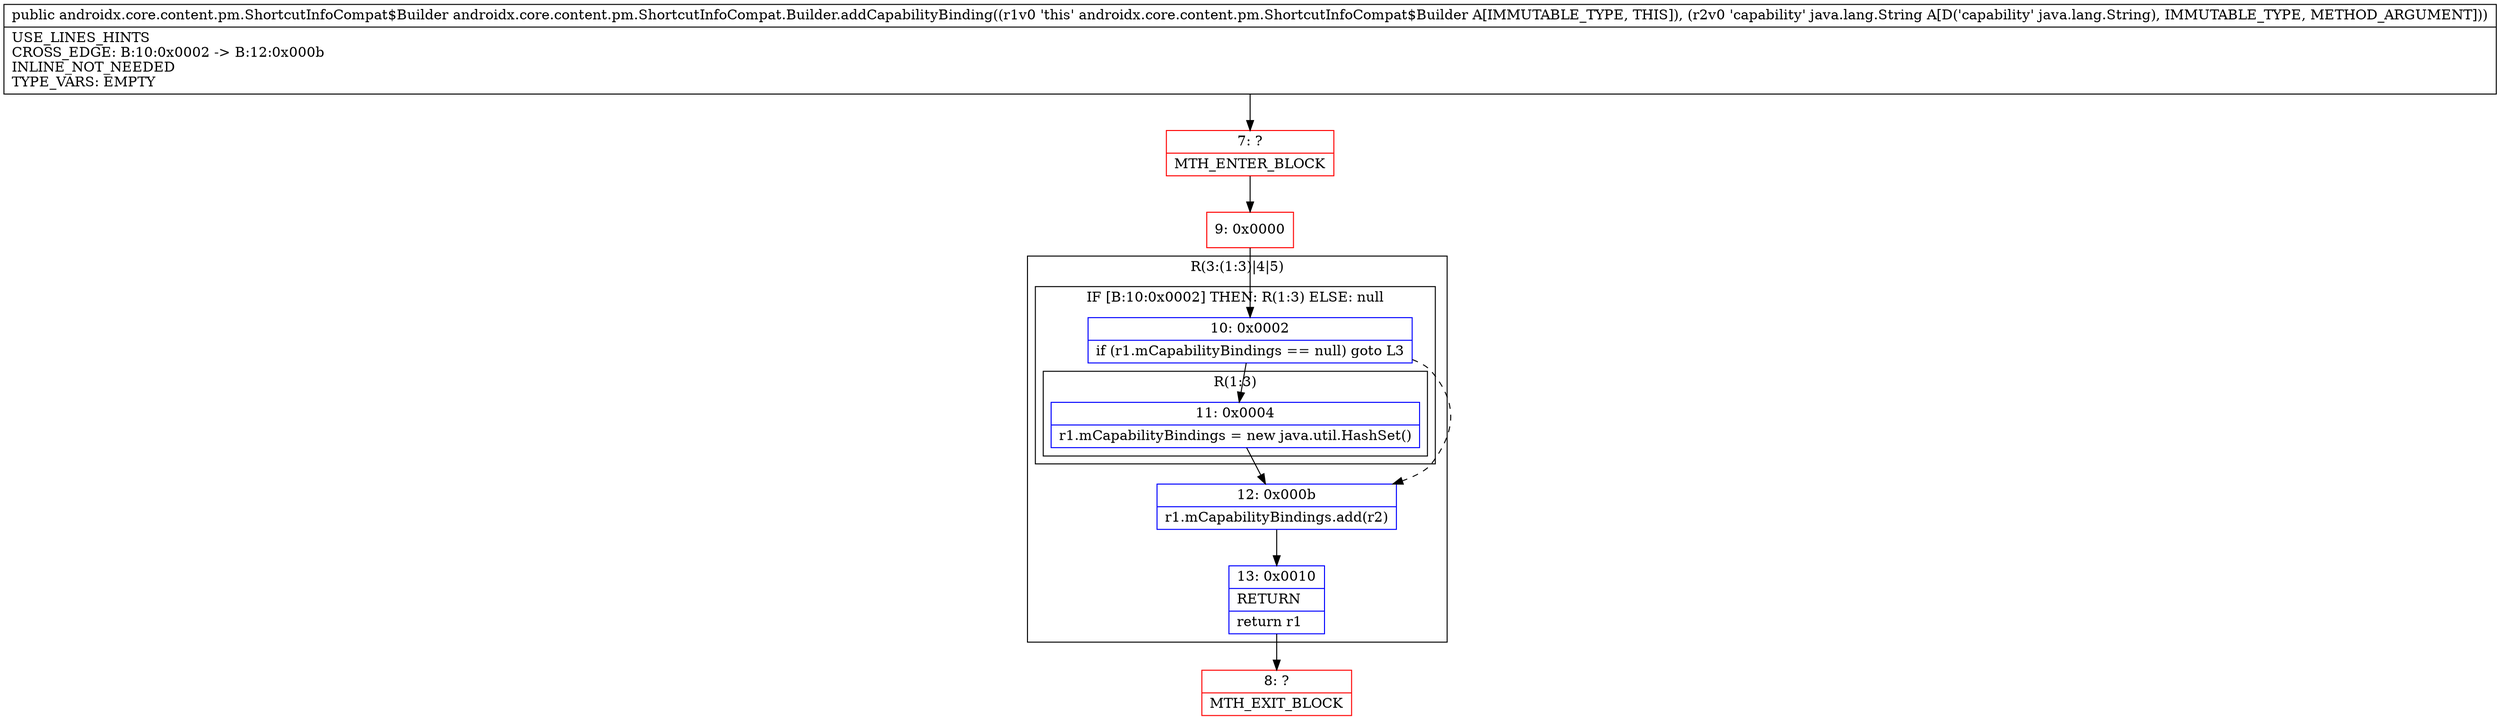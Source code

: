 digraph "CFG forandroidx.core.content.pm.ShortcutInfoCompat.Builder.addCapabilityBinding(Ljava\/lang\/String;)Landroidx\/core\/content\/pm\/ShortcutInfoCompat$Builder;" {
subgraph cluster_Region_1684704171 {
label = "R(3:(1:3)|4|5)";
node [shape=record,color=blue];
subgraph cluster_IfRegion_862687436 {
label = "IF [B:10:0x0002] THEN: R(1:3) ELSE: null";
node [shape=record,color=blue];
Node_10 [shape=record,label="{10\:\ 0x0002|if (r1.mCapabilityBindings == null) goto L3\l}"];
subgraph cluster_Region_2100172012 {
label = "R(1:3)";
node [shape=record,color=blue];
Node_11 [shape=record,label="{11\:\ 0x0004|r1.mCapabilityBindings = new java.util.HashSet()\l}"];
}
}
Node_12 [shape=record,label="{12\:\ 0x000b|r1.mCapabilityBindings.add(r2)\l}"];
Node_13 [shape=record,label="{13\:\ 0x0010|RETURN\l|return r1\l}"];
}
Node_7 [shape=record,color=red,label="{7\:\ ?|MTH_ENTER_BLOCK\l}"];
Node_9 [shape=record,color=red,label="{9\:\ 0x0000}"];
Node_8 [shape=record,color=red,label="{8\:\ ?|MTH_EXIT_BLOCK\l}"];
MethodNode[shape=record,label="{public androidx.core.content.pm.ShortcutInfoCompat$Builder androidx.core.content.pm.ShortcutInfoCompat.Builder.addCapabilityBinding((r1v0 'this' androidx.core.content.pm.ShortcutInfoCompat$Builder A[IMMUTABLE_TYPE, THIS]), (r2v0 'capability' java.lang.String A[D('capability' java.lang.String), IMMUTABLE_TYPE, METHOD_ARGUMENT]))  | USE_LINES_HINTS\lCROSS_EDGE: B:10:0x0002 \-\> B:12:0x000b\lINLINE_NOT_NEEDED\lTYPE_VARS: EMPTY\l}"];
MethodNode -> Node_7;Node_10 -> Node_11;
Node_10 -> Node_12[style=dashed];
Node_11 -> Node_12;
Node_12 -> Node_13;
Node_13 -> Node_8;
Node_7 -> Node_9;
Node_9 -> Node_10;
}

